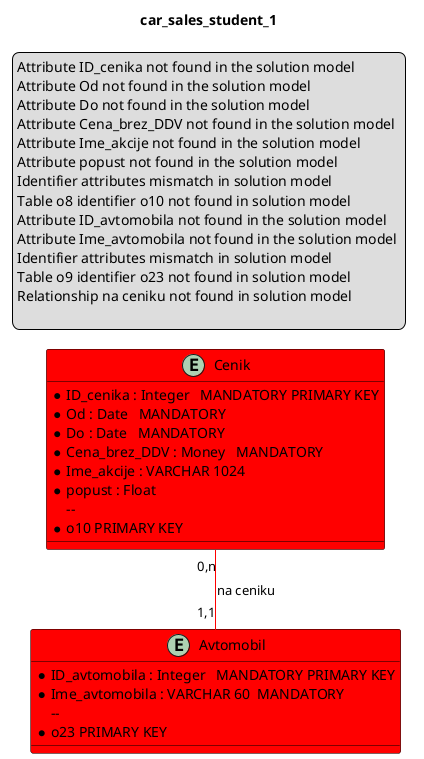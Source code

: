 @startuml  
 hide cirlcle 
 title car_sales_student_1 

legend top left 
 Attribute ID_cenika not found in the solution model 
Attribute Od not found in the solution model 
Attribute Do not found in the solution model 
Attribute Cena_brez_DDV not found in the solution model 
Attribute Ime_akcije not found in the solution model 
Attribute popust not found in the solution model 
Identifier attributes mismatch in solution model 
Table o8 identifier o10 not found in solution model 
Attribute ID_avtomobila not found in the solution model 
Attribute Ime_avtomobila not found in the solution model 
Identifier attributes mismatch in solution model 
Table o9 identifier o23 not found in solution model 
Relationship na ceniku not found in solution model 
 
 end legend
entity "Cenik" as o8 #FF0000;line:000000 {
	* ID_cenika : Integer   MANDATORY PRIMARY KEY
	* Od : Date   MANDATORY 
	* Do : Date   MANDATORY 
	* Cena_brez_DDV : Money   MANDATORY 
	* Ime_akcije : VARCHAR 1024   
	* popust : Float     
	 --
	* o10 PRIMARY KEY
}
entity "Avtomobil" as o9 #FF0000;line:000000 {
	* ID_avtomobila : Integer   MANDATORY PRIMARY KEY
	* Ime_avtomobila : VARCHAR 60  MANDATORY  
	 --
	* o23 PRIMARY KEY
}
o8 "0,n" -[#FF0000]- "1,1" o9: na ceniku 

@enduml